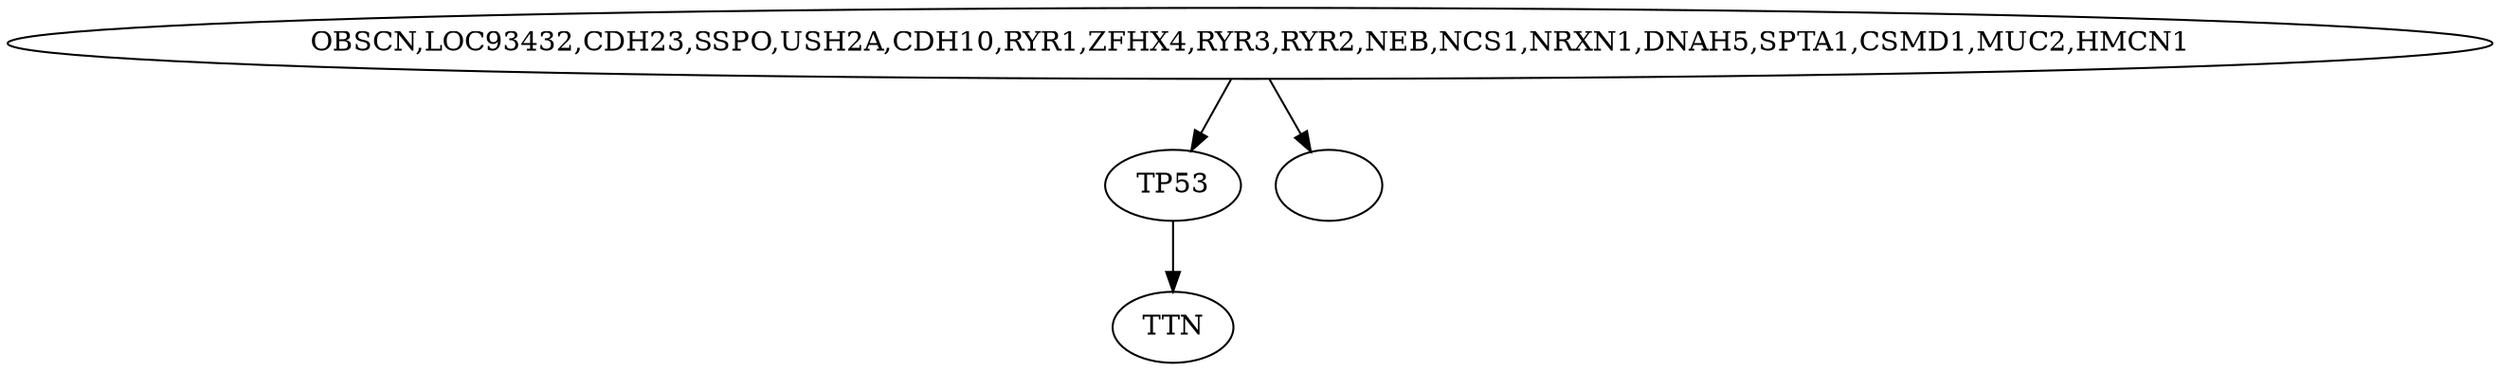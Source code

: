 digraph {
v3 [label="TP53"]v2 [label="TTN"]v1 [label="OBSCN,LOC93432,CDH23,SSPO,USH2A,CDH10,RYR1,ZFHX4,RYR3,RYR2,NEB,NCS1,NRXN1,DNAH5,SPTA1,CSMD1,MUC2,HMCN1"]v4 [label=""]	v3 -> v2;
	v1 -> v4;
	v1 -> v3;
}